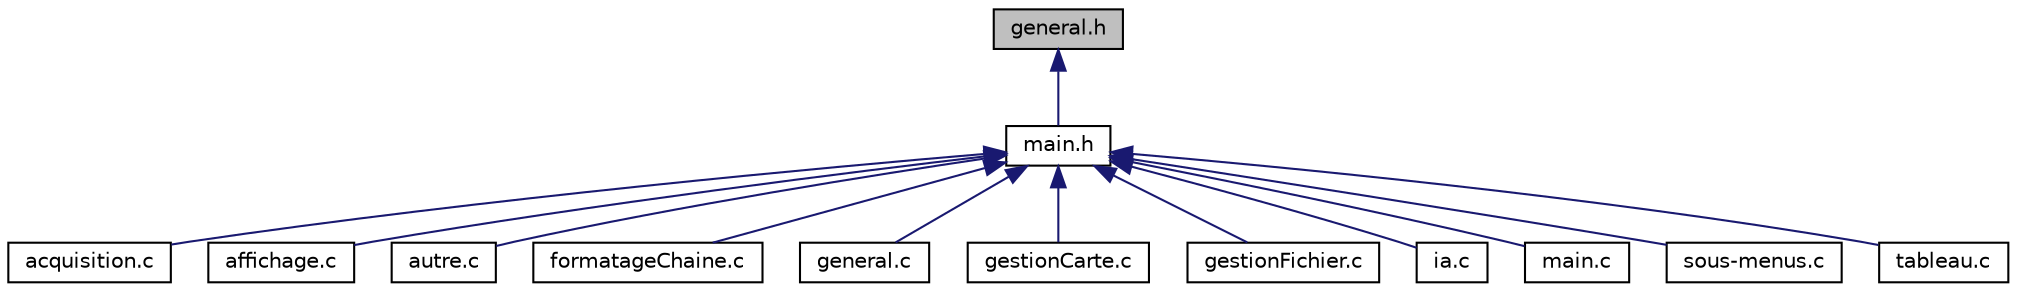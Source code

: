 digraph "general.h"
{
 // LATEX_PDF_SIZE
  edge [fontname="Helvetica",fontsize="10",labelfontname="Helvetica",labelfontsize="10"];
  node [fontname="Helvetica",fontsize="10",shape=record];
  Node1 [label="general.h",height=0.2,width=0.4,color="black", fillcolor="grey75", style="filled", fontcolor="black",tooltip="ficher header contenant les prototypes des fonctions les plus impotantes pour le jeu de la belote"];
  Node1 -> Node2 [dir="back",color="midnightblue",fontsize="10",style="solid"];
  Node2 [label="main.h",height=0.2,width=0.4,color="black", fillcolor="white", style="filled",URL="$main_8h.html",tooltip="ficher la dÃ©claration des contrante, les Ã©numÃ©rations, les structe et l'inclusion des haeder du pr..."];
  Node2 -> Node3 [dir="back",color="midnightblue",fontsize="10",style="solid"];
  Node3 [label="acquisition.c",height=0.2,width=0.4,color="black", fillcolor="white", style="filled",URL="$acquisition_8c.html",tooltip="ficher source contenant les fonctions relative a l'acquisirion"];
  Node2 -> Node4 [dir="back",color="midnightblue",fontsize="10",style="solid"];
  Node4 [label="affichage.c",height=0.2,width=0.4,color="black", fillcolor="white", style="filled",URL="$affichage_8c.html",tooltip="ficher source contenant les fonctions relative à l'affichage"];
  Node2 -> Node5 [dir="back",color="midnightblue",fontsize="10",style="solid"];
  Node5 [label="autre.c",height=0.2,width=0.4,color="black", fillcolor="white", style="filled",URL="$autre_8c.html",tooltip="ficher source contenant les fonctions qui n'allait dans aucun autre fichier"];
  Node2 -> Node6 [dir="back",color="midnightblue",fontsize="10",style="solid"];
  Node6 [label="formatageChaine.c",height=0.2,width=0.4,color="black", fillcolor="white", style="filled",URL="$formatage_chaine_8c.html",tooltip="ficher source contenant les fonctions relative au formatage"];
  Node2 -> Node7 [dir="back",color="midnightblue",fontsize="10",style="solid"];
  Node7 [label="general.c",height=0.2,width=0.4,color="black", fillcolor="white", style="filled",URL="$general_8c.html",tooltip="ficher source contenant les fonctions les plus impotantes pour le jeu de la belote"];
  Node2 -> Node8 [dir="back",color="midnightblue",fontsize="10",style="solid"];
  Node8 [label="gestionCarte.c",height=0.2,width=0.4,color="black", fillcolor="white", style="filled",URL="$gestion_carte_8c.html",tooltip="ficher contenant les fonctions relative a la gestion des cartes"];
  Node2 -> Node9 [dir="back",color="midnightblue",fontsize="10",style="solid"];
  Node9 [label="gestionFichier.c",height=0.2,width=0.4,color="black", fillcolor="white", style="filled",URL="$gestion_fichier_8c.html",tooltip="ficher source contenant les fonctions relative à la gestion des fichiers"];
  Node2 -> Node10 [dir="back",color="midnightblue",fontsize="10",style="solid"];
  Node10 [label="ia.c",height=0.2,width=0.4,color="black", fillcolor="white", style="filled",URL="$ia_8c.html",tooltip="ficher source contenant les fonctions relative au inteligences artificielles"];
  Node2 -> Node11 [dir="back",color="midnightblue",fontsize="10",style="solid"];
  Node11 [label="main.c",height=0.2,width=0.4,color="black", fillcolor="white", style="filled",URL="$main_8c.html",tooltip="ficher contenant la fonction main"];
  Node2 -> Node12 [dir="back",color="midnightblue",fontsize="10",style="solid"];
  Node12 [label="sous-menus.c",height=0.2,width=0.4,color="black", fillcolor="white", style="filled",URL="$sous-menus_8c.html",tooltip=" "];
  Node2 -> Node13 [dir="back",color="midnightblue",fontsize="10",style="solid"];
  Node13 [label="tableau.c",height=0.2,width=0.4,color="black", fillcolor="white", style="filled",URL="$tableau_8c.html",tooltip="ficher source contenant les fonctions relative à la gestion des tableau"];
}
